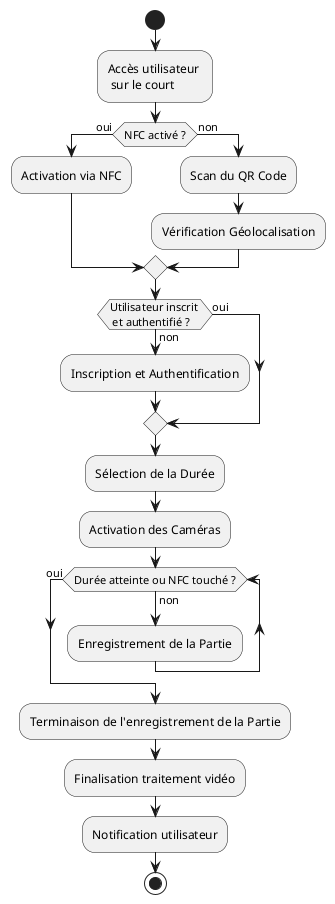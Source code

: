 @startuml
start

:Accès utilisateur \n sur le court;
if (NFC activé ?) then (oui)
  :Activation via NFC;
else (non)
  :Scan du QR Code;
  :Vérification Géolocalisation;
endif


if (Utilisateur inscrit \n et authentifié ?) then (oui)
else (non)
  :Inscription et Authentification;
endif



:Sélection de la Durée;
:Activation des Caméras;
':Enregistrement de la Partie;

while (Durée atteinte ou NFC touché ?) is (non)
  :Enregistrement de la Partie;
endwhile (oui)
:Terminaison de l'enregistrement de la Partie;
:Finalisation traitement vidéo;
:Notification utilisateur;

stop
@enduml
